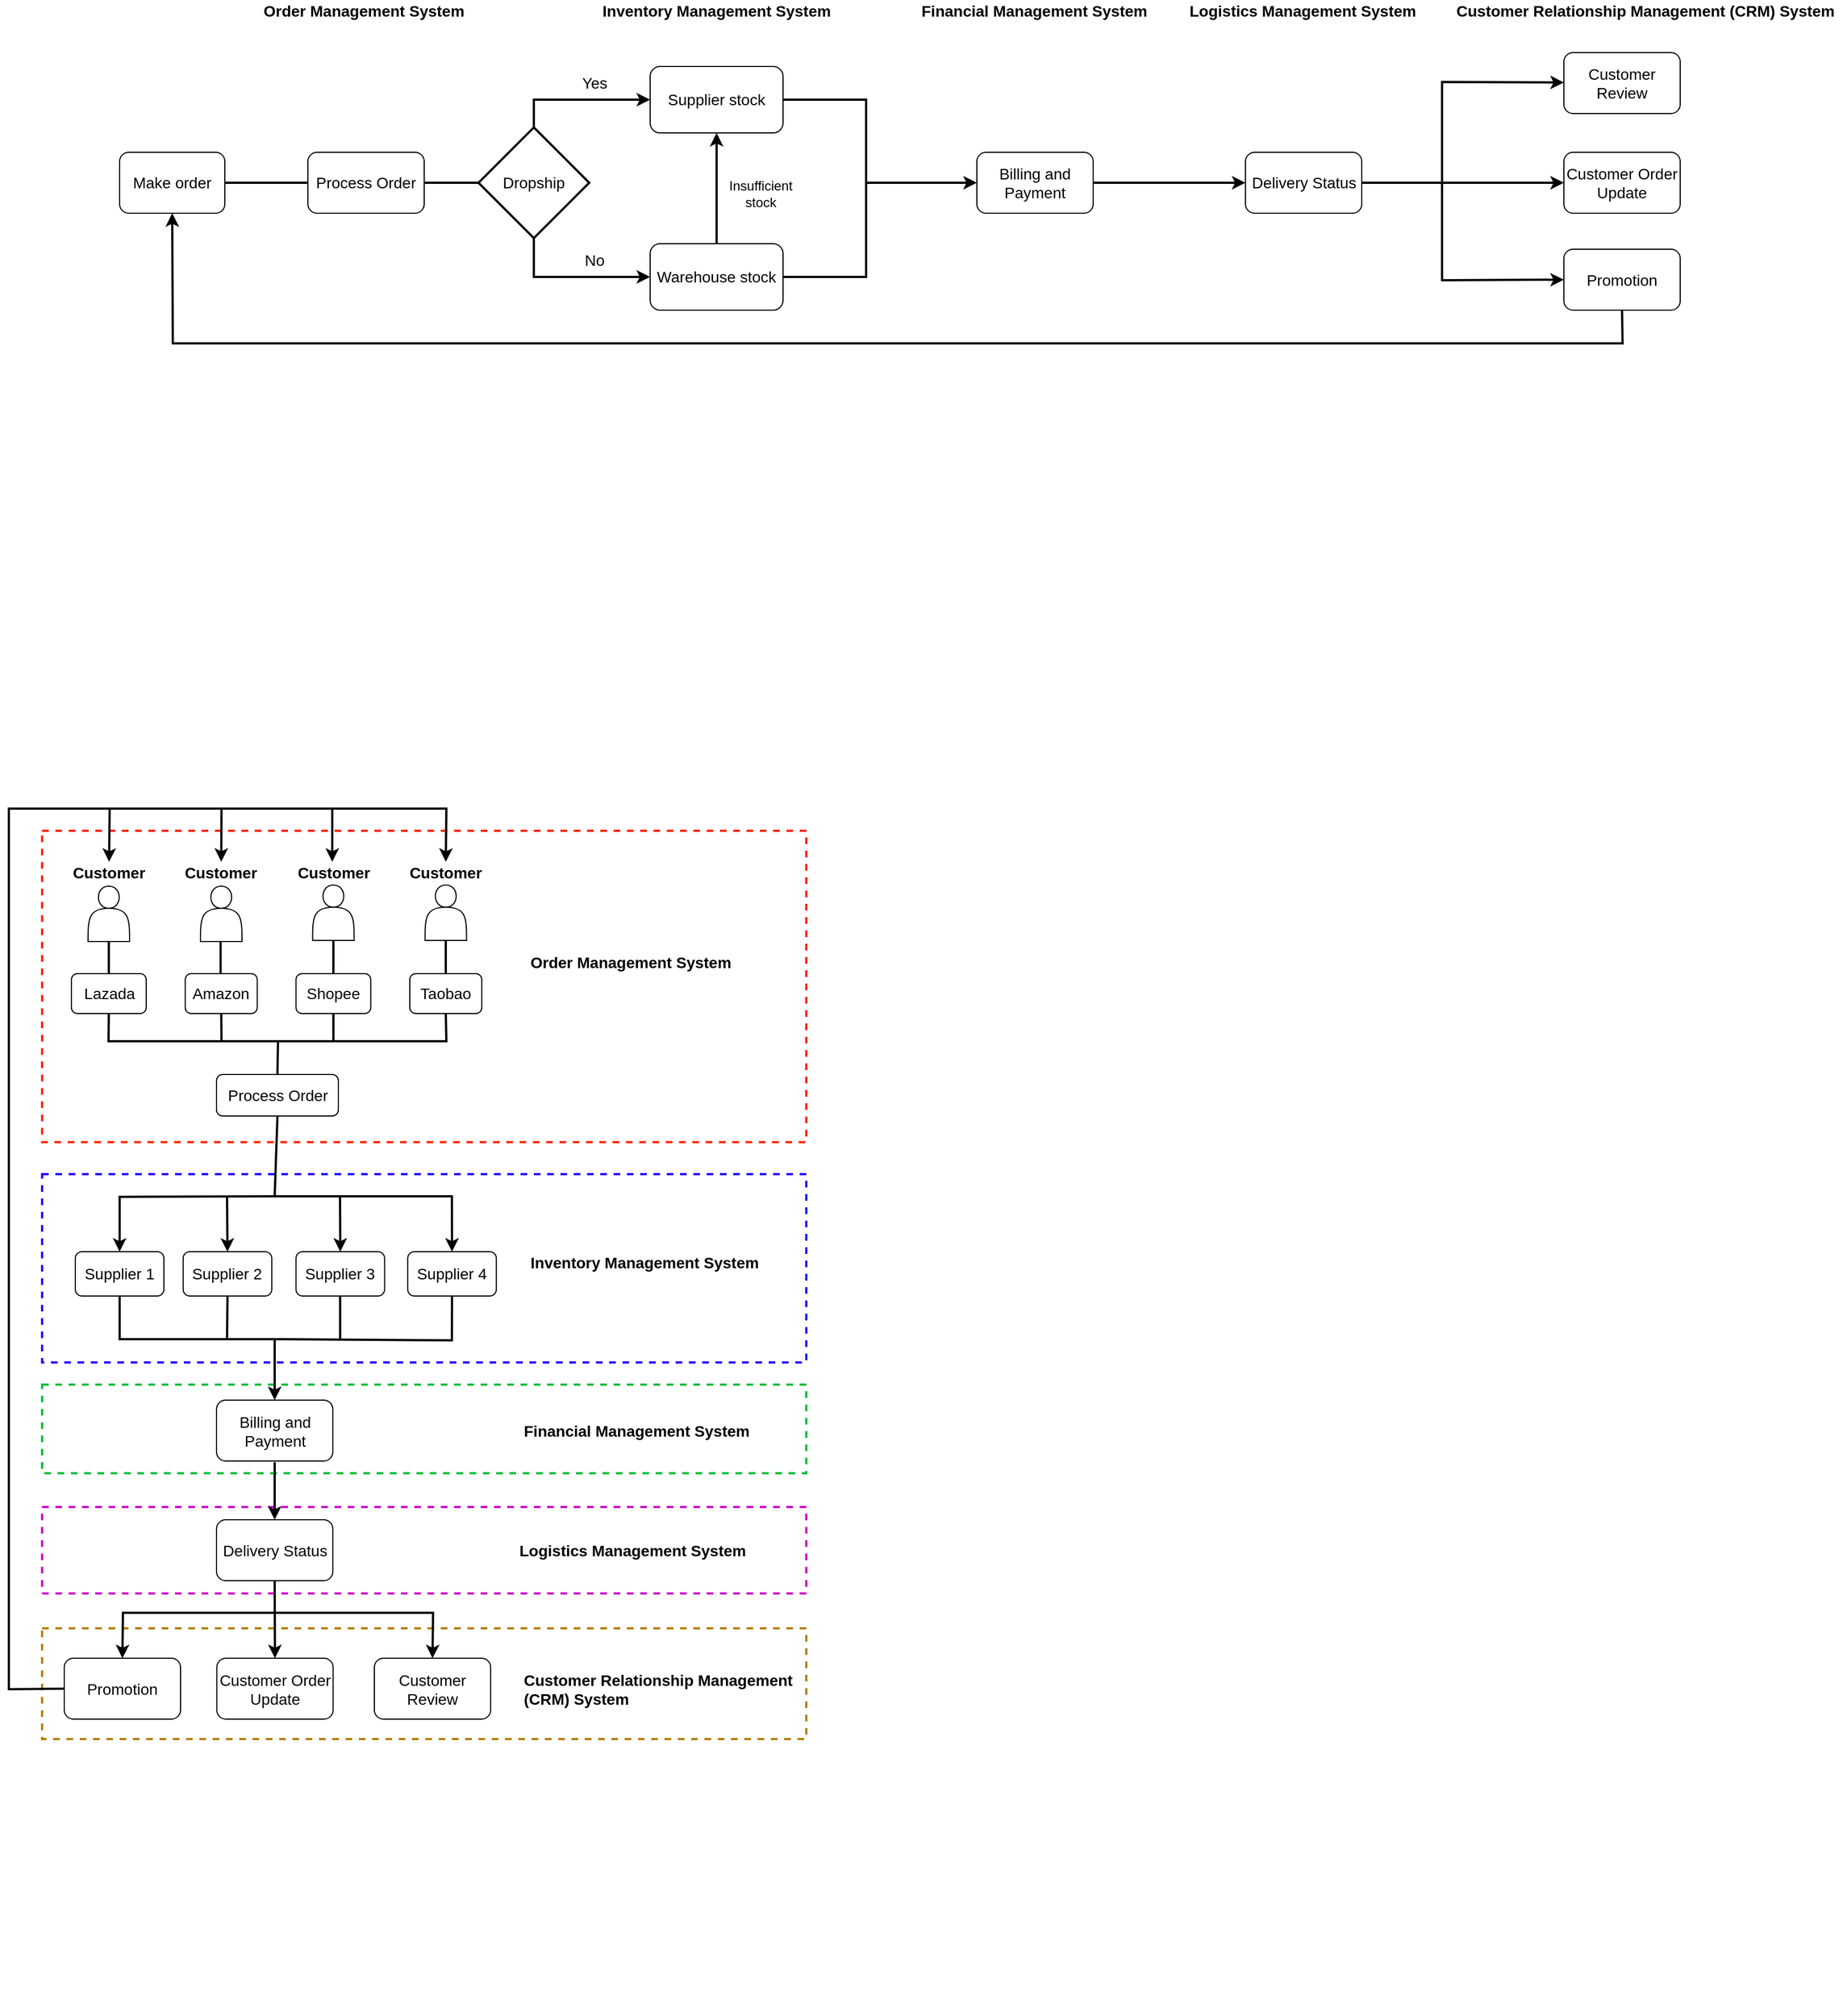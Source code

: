 <mxfile version="20.8.23" type="github">
  <diagram name="Page-1" id="tiRtrdZp1hIeL0sHMyO_">
    <mxGraphModel dx="2467" dy="2227" grid="1" gridSize="10" guides="1" tooltips="1" connect="1" arrows="1" fold="1" page="1" pageScale="1" pageWidth="827" pageHeight="1169" math="0" shadow="0">
      <root>
        <mxCell id="0" />
        <mxCell id="1" parent="0" />
        <mxCell id="iO4DpEwPwz1VZDh41mUr-50" value="" style="rounded=0;whiteSpace=wrap;html=1;dashed=1;strokeColor=#B57F00;strokeWidth=2;" parent="1" vertex="1">
          <mxGeometry x="-210" y="1260" width="690" height="100" as="geometry" />
        </mxCell>
        <mxCell id="iO4DpEwPwz1VZDh41mUr-49" value="" style="rounded=0;whiteSpace=wrap;html=1;dashed=1;strokeColor=#CC00CC;strokeWidth=2;" parent="1" vertex="1">
          <mxGeometry x="-210" y="1150.5" width="690" height="78" as="geometry" />
        </mxCell>
        <mxCell id="iO4DpEwPwz1VZDh41mUr-48" value="" style="rounded=0;whiteSpace=wrap;html=1;dashed=1;strokeColor=#00BF39;strokeWidth=2;" parent="1" vertex="1">
          <mxGeometry x="-210" y="1040" width="690" height="80" as="geometry" />
        </mxCell>
        <mxCell id="iO4DpEwPwz1VZDh41mUr-47" value="" style="rounded=0;whiteSpace=wrap;html=1;dashed=1;strokeColor=#FF2200;strokeWidth=2;" parent="1" vertex="1">
          <mxGeometry x="-210" y="540" width="690" height="281.12" as="geometry" />
        </mxCell>
        <mxCell id="iO4DpEwPwz1VZDh41mUr-46" value="" style="rounded=0;whiteSpace=wrap;html=1;dashed=1;strokeColor=#2200FF;strokeWidth=2;" parent="1" vertex="1">
          <mxGeometry x="-210" y="850" width="690" height="170" as="geometry" />
        </mxCell>
        <mxCell id="tGghNo-WIGV3NSE3Wc5t-3" value="Warehouse stock" style="rounded=1;whiteSpace=wrap;html=1;fontSize=14;" parent="1" vertex="1">
          <mxGeometry x="339" y="10" width="120" height="60" as="geometry" />
        </mxCell>
        <mxCell id="tGghNo-WIGV3NSE3Wc5t-4" value="Make order" style="rounded=1;whiteSpace=wrap;html=1;fontSize=14;" parent="1" vertex="1">
          <mxGeometry x="-140" y="-72.5" width="95" height="55" as="geometry" />
        </mxCell>
        <mxCell id="tGghNo-WIGV3NSE3Wc5t-7" value="&lt;span style=&quot;font-size: 14px;&quot; id=&quot;docs-internal-guid-1d324e2a-7fff-3c94-8775-5019940d7010&quot;&gt;&lt;span style=&quot;font-size: 14px; font-family: Arial; color: rgb(0, 0, 0); background-color: transparent; font-style: normal; font-variant: normal; text-decoration: none; vertical-align: baseline;&quot;&gt;Order Management System&lt;/span&gt;&lt;/span&gt;" style="text;whiteSpace=wrap;html=1;align=left;verticalAlign=middle;fontSize=14;fontStyle=1" parent="1" vertex="1">
          <mxGeometry x="-12.5" y="-210" width="190" height="20" as="geometry" />
        </mxCell>
        <mxCell id="tGghNo-WIGV3NSE3Wc5t-8" value="&lt;span style=&quot;font-size: 14px;&quot; id=&quot;docs-internal-guid-9415e34b-7fff-a1a2-4295-181ad273ff44&quot;&gt;&lt;span style=&quot;font-size: 14px; font-family: Arial; color: rgb(0, 0, 0); background-color: transparent; font-style: normal; font-variant: normal; text-decoration: none; vertical-align: baseline;&quot;&gt;Customer Relationship Management (CRM) System&lt;/span&gt;&lt;/span&gt;" style="text;whiteSpace=wrap;html=1;verticalAlign=middle;fontSize=14;fontStyle=1" parent="1" vertex="1">
          <mxGeometry x="1065" y="-210" width="350" height="20" as="geometry" />
        </mxCell>
        <mxCell id="tGghNo-WIGV3NSE3Wc5t-9" value="&lt;span style=&quot;font-size: 14px;&quot; id=&quot;docs-internal-guid-a8fc3402-7fff-b40d-7543-340d0212bfa5&quot;&gt;&lt;span style=&quot;font-size: 14px; font-family: Arial; color: rgb(0, 0, 0); background-color: transparent; font-style: normal; font-variant: normal; text-decoration: none; vertical-align: baseline;&quot;&gt;Logistics Management System&lt;/span&gt;&lt;/span&gt;" style="text;whiteSpace=wrap;html=1;verticalAlign=middle;fontSize=14;fontStyle=1" parent="1" vertex="1">
          <mxGeometry x="824" y="-210" width="210" height="20" as="geometry" />
        </mxCell>
        <mxCell id="tGghNo-WIGV3NSE3Wc5t-10" value="&lt;span style=&quot;font-size: 14px;&quot; id=&quot;docs-internal-guid-5dac52f8-7fff-e4c4-6359-efce4633b223&quot;&gt;&lt;span style=&quot;font-size: 14px; font-family: Arial; color: rgb(0, 0, 0); background-color: transparent; font-style: normal; font-variant: normal; text-decoration: none; vertical-align: baseline;&quot;&gt;Financial Management System&lt;/span&gt;&lt;/span&gt;" style="text;whiteSpace=wrap;html=1;verticalAlign=middle;fontSize=14;fontStyle=1" parent="1" vertex="1">
          <mxGeometry x="581.5" y="-210" width="210" height="20" as="geometry" />
        </mxCell>
        <mxCell id="tGghNo-WIGV3NSE3Wc5t-11" value="&lt;span style=&quot;font-size: 14px;&quot; id=&quot;docs-internal-guid-6c4757c5-7fff-143b-70de-a1ef65d458ee&quot;&gt;&lt;span style=&quot;font-size: 14px; font-family: Arial; color: rgb(0, 0, 0); background-color: transparent; font-style: normal; font-variant: normal; text-decoration: none; vertical-align: baseline;&quot;&gt;Inventory Management System&lt;/span&gt;&lt;/span&gt;" style="text;whiteSpace=wrap;html=1;verticalAlign=middle;fontSize=14;fontStyle=1" parent="1" vertex="1">
          <mxGeometry x="294" y="-210" width="210" height="20" as="geometry" />
        </mxCell>
        <mxCell id="tGghNo-WIGV3NSE3Wc5t-12" value="&lt;span style=&quot;font-size: 14px;&quot; id=&quot;docs-internal-guid-6c4757c5-7fff-143b-70de-a1ef65d458ee&quot;&gt;&lt;span style=&quot;font-size: 14px; font-family: Arial; color: rgb(0, 0, 0); background-color: transparent; font-style: normal; font-variant: normal; text-decoration: none; vertical-align: baseline;&quot;&gt;Customer&lt;/span&gt;&lt;/span&gt;" style="text;whiteSpace=wrap;html=1;verticalAlign=middle;align=center;fontStyle=1;fontSize=14;" parent="1" vertex="1">
          <mxGeometry x="-190.75" y="568" width="82.5" height="20" as="geometry" />
        </mxCell>
        <mxCell id="tGghNo-WIGV3NSE3Wc5t-14" value="Process Order" style="rounded=1;whiteSpace=wrap;html=1;fontSize=14;" parent="1" vertex="1">
          <mxGeometry x="30" y="-72.5" width="105" height="55" as="geometry" />
        </mxCell>
        <mxCell id="tGghNo-WIGV3NSE3Wc5t-16" value="Supplier stock" style="rounded=1;whiteSpace=wrap;html=1;fontSize=14;" parent="1" vertex="1">
          <mxGeometry x="339" y="-150" width="120" height="60" as="geometry" />
        </mxCell>
        <mxCell id="tGghNo-WIGV3NSE3Wc5t-19" value="No" style="text;html=1;strokeColor=none;fillColor=none;align=center;verticalAlign=middle;whiteSpace=wrap;rounded=0;fontSize=14;" parent="1" vertex="1">
          <mxGeometry x="259" y="10" width="60" height="30" as="geometry" />
        </mxCell>
        <mxCell id="tGghNo-WIGV3NSE3Wc5t-20" value="Yes" style="text;html=1;strokeColor=none;fillColor=none;align=center;verticalAlign=middle;whiteSpace=wrap;rounded=0;fontSize=14;" parent="1" vertex="1">
          <mxGeometry x="259" y="-150" width="60" height="30" as="geometry" />
        </mxCell>
        <mxCell id="tGghNo-WIGV3NSE3Wc5t-35" style="edgeStyle=orthogonalEdgeStyle;rounded=0;orthogonalLoop=1;jettySize=auto;html=1;entryX=0;entryY=0.5;entryDx=0;entryDy=0;strokeWidth=2;fontSize=14;exitX=0.5;exitY=0;exitDx=0;exitDy=0;exitPerimeter=0;" parent="1" source="tGghNo-WIGV3NSE3Wc5t-21" target="tGghNo-WIGV3NSE3Wc5t-16" edge="1">
          <mxGeometry relative="1" as="geometry">
            <Array as="points">
              <mxPoint x="234" y="-120" />
              <mxPoint x="339" y="-120" />
            </Array>
          </mxGeometry>
        </mxCell>
        <mxCell id="tGghNo-WIGV3NSE3Wc5t-36" style="edgeStyle=orthogonalEdgeStyle;rounded=0;orthogonalLoop=1;jettySize=auto;html=1;entryX=0;entryY=0.5;entryDx=0;entryDy=0;strokeWidth=2;fontSize=14;exitX=0.5;exitY=1;exitDx=0;exitDy=0;exitPerimeter=0;" parent="1" source="tGghNo-WIGV3NSE3Wc5t-21" target="tGghNo-WIGV3NSE3Wc5t-3" edge="1">
          <mxGeometry relative="1" as="geometry">
            <Array as="points">
              <mxPoint x="234" y="40" />
              <mxPoint x="339" y="40" />
            </Array>
          </mxGeometry>
        </mxCell>
        <mxCell id="tGghNo-WIGV3NSE3Wc5t-21" value="Dropship" style="strokeWidth=2;html=1;shape=mxgraph.flowchart.decision;whiteSpace=wrap;fontSize=14;" parent="1" vertex="1">
          <mxGeometry x="184" y="-95" width="100" height="100" as="geometry" />
        </mxCell>
        <mxCell id="tGghNo-WIGV3NSE3Wc5t-26" value="" style="endArrow=none;html=1;rounded=0;fontSize=14;strokeWidth=2;entryX=0;entryY=0.5;entryDx=0;entryDy=0;entryPerimeter=0;exitX=1;exitY=0.5;exitDx=0;exitDy=0;" parent="1" source="tGghNo-WIGV3NSE3Wc5t-14" target="tGghNo-WIGV3NSE3Wc5t-21" edge="1">
          <mxGeometry width="50" height="50" relative="1" as="geometry">
            <mxPoint x="115" y="-45" as="sourcePoint" />
            <mxPoint x="225" y="10" as="targetPoint" />
          </mxGeometry>
        </mxCell>
        <mxCell id="tGghNo-WIGV3NSE3Wc5t-38" value="" style="endArrow=none;html=1;rounded=0;strokeWidth=2;fontSize=14;entryX=1;entryY=0.5;entryDx=0;entryDy=0;exitX=0;exitY=0.5;exitDx=0;exitDy=0;" parent="1" source="tGghNo-WIGV3NSE3Wc5t-14" target="tGghNo-WIGV3NSE3Wc5t-4" edge="1">
          <mxGeometry width="50" height="50" relative="1" as="geometry">
            <mxPoint x="355" y="-10" as="sourcePoint" />
            <mxPoint x="405" y="-60" as="targetPoint" />
          </mxGeometry>
        </mxCell>
        <mxCell id="st654b6HjIeEU2jS1r51-1" style="edgeStyle=orthogonalEdgeStyle;rounded=0;orthogonalLoop=1;jettySize=auto;html=1;exitX=0.5;exitY=1;exitDx=0;exitDy=0;" parent="1" source="tGghNo-WIGV3NSE3Wc5t-11" target="tGghNo-WIGV3NSE3Wc5t-11" edge="1">
          <mxGeometry relative="1" as="geometry" />
        </mxCell>
        <mxCell id="st654b6HjIeEU2jS1r51-2" value="" style="endArrow=classic;html=1;rounded=0;exitX=0.5;exitY=0;exitDx=0;exitDy=0;entryX=0.5;entryY=1;entryDx=0;entryDy=0;strokeWidth=2;" parent="1" source="tGghNo-WIGV3NSE3Wc5t-3" target="tGghNo-WIGV3NSE3Wc5t-16" edge="1">
          <mxGeometry width="50" height="50" relative="1" as="geometry">
            <mxPoint x="439" as="sourcePoint" />
            <mxPoint x="489" y="-50" as="targetPoint" />
          </mxGeometry>
        </mxCell>
        <mxCell id="st654b6HjIeEU2jS1r51-3" value="Insufficient stock" style="text;html=1;strokeColor=none;fillColor=none;align=center;verticalAlign=middle;whiteSpace=wrap;rounded=0;" parent="1" vertex="1">
          <mxGeometry x="409" y="-50" width="60" height="30" as="geometry" />
        </mxCell>
        <mxCell id="st654b6HjIeEU2jS1r51-8" style="edgeStyle=orthogonalEdgeStyle;rounded=0;orthogonalLoop=1;jettySize=auto;html=1;exitX=0.5;exitY=1;exitDx=0;exitDy=0;" parent="1" source="tGghNo-WIGV3NSE3Wc5t-9" target="tGghNo-WIGV3NSE3Wc5t-9" edge="1">
          <mxGeometry relative="1" as="geometry" />
        </mxCell>
        <mxCell id="st654b6HjIeEU2jS1r51-13" value="Billing and Payment" style="rounded=1;whiteSpace=wrap;html=1;fontSize=14;" parent="1" vertex="1">
          <mxGeometry x="634" y="-72.5" width="105" height="55" as="geometry" />
        </mxCell>
        <mxCell id="st654b6HjIeEU2jS1r51-17" value="" style="endArrow=classic;html=1;rounded=0;strokeWidth=2;entryX=0;entryY=0.5;entryDx=0;entryDy=0;" parent="1" target="st654b6HjIeEU2jS1r51-13" edge="1">
          <mxGeometry width="50" height="50" relative="1" as="geometry">
            <mxPoint x="534" y="-45" as="sourcePoint" />
            <mxPoint x="564" as="targetPoint" />
          </mxGeometry>
        </mxCell>
        <mxCell id="st654b6HjIeEU2jS1r51-18" value="" style="endArrow=none;html=1;rounded=0;strokeWidth=2;exitX=1;exitY=0.5;exitDx=0;exitDy=0;" parent="1" source="tGghNo-WIGV3NSE3Wc5t-3" edge="1">
          <mxGeometry width="50" height="50" relative="1" as="geometry">
            <mxPoint x="464" y="20" as="sourcePoint" />
            <mxPoint x="534" y="-40" as="targetPoint" />
            <Array as="points">
              <mxPoint x="534" y="40" />
            </Array>
          </mxGeometry>
        </mxCell>
        <mxCell id="st654b6HjIeEU2jS1r51-19" value="" style="endArrow=none;html=1;rounded=0;strokeWidth=2;exitX=1;exitY=0.5;exitDx=0;exitDy=0;" parent="1" edge="1">
          <mxGeometry width="50" height="50" relative="1" as="geometry">
            <mxPoint x="459" y="-120" as="sourcePoint" />
            <mxPoint x="534" y="-40" as="targetPoint" />
            <Array as="points">
              <mxPoint x="534" y="-120" />
            </Array>
          </mxGeometry>
        </mxCell>
        <mxCell id="st654b6HjIeEU2jS1r51-20" value="" style="endArrow=classic;html=1;rounded=0;strokeWidth=2;exitX=1;exitY=0.5;exitDx=0;exitDy=0;entryX=0;entryY=0.5;entryDx=0;entryDy=0;" parent="1" source="st654b6HjIeEU2jS1r51-13" target="st654b6HjIeEU2jS1r51-21" edge="1">
          <mxGeometry width="50" height="50" relative="1" as="geometry">
            <mxPoint x="814" y="10" as="sourcePoint" />
            <mxPoint x="814" y="-45" as="targetPoint" />
          </mxGeometry>
        </mxCell>
        <mxCell id="st654b6HjIeEU2jS1r51-21" value="Delivery Status" style="rounded=1;whiteSpace=wrap;html=1;fontSize=14;" parent="1" vertex="1">
          <mxGeometry x="876.5" y="-72.5" width="105" height="55" as="geometry" />
        </mxCell>
        <mxCell id="st654b6HjIeEU2jS1r51-23" value="Customer Order Update" style="rounded=1;whiteSpace=wrap;html=1;fontSize=14;" parent="1" vertex="1">
          <mxGeometry x="1164" y="-72.5" width="105" height="55" as="geometry" />
        </mxCell>
        <mxCell id="st654b6HjIeEU2jS1r51-24" value="Customer Review" style="rounded=1;whiteSpace=wrap;html=1;fontSize=14;" parent="1" vertex="1">
          <mxGeometry x="1164" y="-162.5" width="105" height="55" as="geometry" />
        </mxCell>
        <mxCell id="st654b6HjIeEU2jS1r51-25" value="Promotion" style="rounded=1;whiteSpace=wrap;html=1;fontSize=14;" parent="1" vertex="1">
          <mxGeometry x="1164" y="15" width="105" height="55" as="geometry" />
        </mxCell>
        <mxCell id="st654b6HjIeEU2jS1r51-32" value="" style="endArrow=classic;html=1;rounded=0;strokeWidth=2;entryX=0.5;entryY=1;entryDx=0;entryDy=0;exitX=0.5;exitY=1;exitDx=0;exitDy=0;" parent="1" source="st654b6HjIeEU2jS1r51-25" target="tGghNo-WIGV3NSE3Wc5t-4" edge="1">
          <mxGeometry width="50" height="50" relative="1" as="geometry">
            <mxPoint x="485" y="10" as="sourcePoint" />
            <mxPoint x="535" y="-40" as="targetPoint" />
            <Array as="points">
              <mxPoint x="1217" y="100" />
              <mxPoint x="555" y="100" />
              <mxPoint x="-92" y="100" />
            </Array>
          </mxGeometry>
        </mxCell>
        <mxCell id="iO4DpEwPwz1VZDh41mUr-1" value="" style="group" parent="1" vertex="1" connectable="0">
          <mxGeometry x="1054" y="-136" height="179" as="geometry" />
        </mxCell>
        <mxCell id="st654b6HjIeEU2jS1r51-22" value="" style="endArrow=classic;html=1;rounded=0;strokeWidth=2;exitX=1;exitY=0.5;exitDx=0;exitDy=0;entryX=0;entryY=0.5;entryDx=0;entryDy=0;" parent="iO4DpEwPwz1VZDh41mUr-1" source="st654b6HjIeEU2jS1r51-21" target="st654b6HjIeEU2jS1r51-23" edge="1">
          <mxGeometry width="50" height="50" relative="1" as="geometry">
            <mxPoint x="20" y="86" as="sourcePoint" />
            <mxPoint x="50" y="91" as="targetPoint" />
          </mxGeometry>
        </mxCell>
        <mxCell id="st654b6HjIeEU2jS1r51-27" value="" style="endArrow=classic;html=1;rounded=0;strokeWidth=2;entryX=0;entryY=0.5;entryDx=0;entryDy=0;" parent="iO4DpEwPwz1VZDh41mUr-1" target="st654b6HjIeEU2jS1r51-25" edge="1">
          <mxGeometry width="50" height="50" relative="1" as="geometry">
            <mxPoint y="96" as="sourcePoint" />
            <mxPoint x="130" y="76" as="targetPoint" />
            <Array as="points">
              <mxPoint y="179" />
            </Array>
          </mxGeometry>
        </mxCell>
        <mxCell id="st654b6HjIeEU2jS1r51-28" value="" style="endArrow=classic;html=1;rounded=0;strokeWidth=2;entryX=0;entryY=0.5;entryDx=0;entryDy=0;" parent="iO4DpEwPwz1VZDh41mUr-1" edge="1">
          <mxGeometry width="50" height="50" relative="1" as="geometry">
            <mxPoint y="96" as="sourcePoint" />
            <mxPoint x="110" y="0.47" as="targetPoint" />
            <Array as="points">
              <mxPoint />
            </Array>
          </mxGeometry>
        </mxCell>
        <mxCell id="iO4DpEwPwz1VZDh41mUr-3" value="Lazada" style="rounded=1;whiteSpace=wrap;html=1;fontSize=14;" parent="1" vertex="1">
          <mxGeometry x="-183.5" y="669" width="67.5" height="36" as="geometry" />
        </mxCell>
        <mxCell id="iO4DpEwPwz1VZDh41mUr-4" value="Process Order" style="rounded=1;whiteSpace=wrap;html=1;fontSize=14;" parent="1" vertex="1">
          <mxGeometry x="-52.5" y="760" width="110" height="37.5" as="geometry" />
        </mxCell>
        <mxCell id="iO4DpEwPwz1VZDh41mUr-5" value="Supplier 1" style="rounded=1;whiteSpace=wrap;html=1;fontSize=14;" parent="1" vertex="1">
          <mxGeometry x="-180" y="920" width="80" height="40" as="geometry" />
        </mxCell>
        <mxCell id="iO4DpEwPwz1VZDh41mUr-8" style="edgeStyle=orthogonalEdgeStyle;rounded=0;orthogonalLoop=1;jettySize=auto;html=1;entryX=0.5;entryY=0;entryDx=0;entryDy=0;strokeWidth=2;fontSize=14;" parent="1" target="iO4DpEwPwz1VZDh41mUr-5" edge="1">
          <mxGeometry relative="1" as="geometry">
            <mxPoint y="870" as="sourcePoint" />
          </mxGeometry>
        </mxCell>
        <mxCell id="iO4DpEwPwz1VZDh41mUr-15" value="Billing and Payment" style="rounded=1;whiteSpace=wrap;html=1;fontSize=14;" parent="1" vertex="1">
          <mxGeometry x="-52.5" y="1054" width="105" height="55" as="geometry" />
        </mxCell>
        <mxCell id="iO4DpEwPwz1VZDh41mUr-16" value="" style="endArrow=classic;html=1;rounded=0;strokeWidth=2;entryX=0.5;entryY=0;entryDx=0;entryDy=0;" parent="1" target="iO4DpEwPwz1VZDh41mUr-15" edge="1">
          <mxGeometry width="50" height="50" relative="1" as="geometry">
            <mxPoint y="999" as="sourcePoint" />
            <mxPoint x="594" y="731.5" as="targetPoint" />
          </mxGeometry>
        </mxCell>
        <mxCell id="iO4DpEwPwz1VZDh41mUr-17" value="" style="endArrow=none;html=1;rounded=0;strokeWidth=2;exitX=0.5;exitY=1;exitDx=0;exitDy=0;" parent="1" source="I9Orz0HkHCgAlzJZyHY--26" edge="1">
          <mxGeometry width="50" height="50" relative="1" as="geometry">
            <mxPoint x="117.5" y="960" as="sourcePoint" />
            <mxPoint y="999" as="targetPoint" />
            <Array as="points">
              <mxPoint x="160" y="1000" />
            </Array>
          </mxGeometry>
        </mxCell>
        <mxCell id="iO4DpEwPwz1VZDh41mUr-18" value="" style="endArrow=none;html=1;rounded=0;strokeWidth=2;exitX=0.5;exitY=1;exitDx=0;exitDy=0;" parent="1" source="iO4DpEwPwz1VZDh41mUr-5" edge="1">
          <mxGeometry width="50" height="50" relative="1" as="geometry">
            <mxPoint x="489" y="611.5" as="sourcePoint" />
            <mxPoint y="999" as="targetPoint" />
            <Array as="points">
              <mxPoint x="-140" y="999" />
            </Array>
          </mxGeometry>
        </mxCell>
        <mxCell id="iO4DpEwPwz1VZDh41mUr-19" value="" style="endArrow=classic;html=1;rounded=0;strokeWidth=2;entryX=0.5;entryY=0;entryDx=0;entryDy=0;" parent="1" target="iO4DpEwPwz1VZDh41mUr-20" edge="1">
          <mxGeometry width="50" height="50" relative="1" as="geometry">
            <mxPoint y="1110" as="sourcePoint" />
            <mxPoint x="844" y="677.5" as="targetPoint" />
          </mxGeometry>
        </mxCell>
        <mxCell id="iO4DpEwPwz1VZDh41mUr-20" value="Delivery Status" style="rounded=1;whiteSpace=wrap;html=1;fontSize=14;" parent="1" vertex="1">
          <mxGeometry x="-52.5" y="1162" width="105" height="55" as="geometry" />
        </mxCell>
        <mxCell id="iO4DpEwPwz1VZDh41mUr-21" value="Customer Order Update" style="rounded=1;whiteSpace=wrap;html=1;fontSize=14;" parent="1" vertex="1">
          <mxGeometry x="-52.25" y="1287" width="105" height="55" as="geometry" />
        </mxCell>
        <mxCell id="iO4DpEwPwz1VZDh41mUr-22" value="Customer Review" style="rounded=1;whiteSpace=wrap;html=1;fontSize=14;" parent="1" vertex="1">
          <mxGeometry x="90" y="1287" width="105" height="55" as="geometry" />
        </mxCell>
        <mxCell id="iO4DpEwPwz1VZDh41mUr-23" value="Promotion" style="rounded=1;whiteSpace=wrap;html=1;fontSize=14;" parent="1" vertex="1">
          <mxGeometry x="-190" y="1287" width="105" height="55" as="geometry" />
        </mxCell>
        <mxCell id="iO4DpEwPwz1VZDh41mUr-25" value="" style="group" parent="1" vertex="1" connectable="0">
          <mxGeometry x="50" y="1430" height="179" as="geometry" />
        </mxCell>
        <mxCell id="iO4DpEwPwz1VZDh41mUr-26" value="" style="endArrow=classic;html=1;rounded=0;strokeWidth=2;exitX=0.5;exitY=1;exitDx=0;exitDy=0;entryX=0.5;entryY=0;entryDx=0;entryDy=0;" parent="iO4DpEwPwz1VZDh41mUr-25" source="iO4DpEwPwz1VZDh41mUr-20" target="iO4DpEwPwz1VZDh41mUr-21" edge="1">
          <mxGeometry width="50" height="50" relative="1" as="geometry">
            <mxPoint x="20" y="-12" as="sourcePoint" />
            <mxPoint x="50" y="-7" as="targetPoint" />
          </mxGeometry>
        </mxCell>
        <mxCell id="iO4DpEwPwz1VZDh41mUr-27" value="" style="endArrow=classic;html=1;rounded=0;strokeWidth=2;entryX=0.5;entryY=0;entryDx=0;entryDy=0;" parent="iO4DpEwPwz1VZDh41mUr-25" target="iO4DpEwPwz1VZDh41mUr-23" edge="1">
          <mxGeometry width="50" height="50" relative="1" as="geometry">
            <mxPoint x="-50" y="-184" as="sourcePoint" />
            <mxPoint x="130" y="-38" as="targetPoint" />
            <Array as="points">
              <mxPoint x="-187" y="-184" />
            </Array>
          </mxGeometry>
        </mxCell>
        <mxCell id="iO4DpEwPwz1VZDh41mUr-28" value="" style="endArrow=classic;html=1;rounded=0;strokeWidth=2;entryX=0.5;entryY=0;entryDx=0;entryDy=0;" parent="iO4DpEwPwz1VZDh41mUr-25" target="iO4DpEwPwz1VZDh41mUr-22" edge="1">
          <mxGeometry width="50" height="50" relative="1" as="geometry">
            <mxPoint x="-50" y="-184" as="sourcePoint" />
            <mxPoint x="110" y="-114" as="targetPoint" />
            <Array as="points">
              <mxPoint x="93" y="-184" />
            </Array>
          </mxGeometry>
        </mxCell>
        <mxCell id="iO4DpEwPwz1VZDh41mUr-33" value="" style="endArrow=none;html=1;rounded=0;strokeWidth=2;entryX=0.5;entryY=1;entryDx=0;entryDy=0;" parent="1" target="iO4DpEwPwz1VZDh41mUr-4" edge="1">
          <mxGeometry width="50" height="50" relative="1" as="geometry">
            <mxPoint y="870" as="sourcePoint" />
            <mxPoint x="13" y="715" as="targetPoint" />
          </mxGeometry>
        </mxCell>
        <mxCell id="iO4DpEwPwz1VZDh41mUr-34" value="" style="endArrow=classic;html=1;rounded=0;strokeWidth=2;exitX=0;exitY=0.5;exitDx=0;exitDy=0;entryX=0.5;entryY=0;entryDx=0;entryDy=0;" parent="1" source="iO4DpEwPwz1VZDh41mUr-23" target="tGghNo-WIGV3NSE3Wc5t-12" edge="1">
          <mxGeometry width="50" height="50" relative="1" as="geometry">
            <mxPoint x="-30" y="1120" as="sourcePoint" />
            <mxPoint y="560" as="targetPoint" />
            <Array as="points">
              <mxPoint x="-240" y="1315" />
              <mxPoint x="-240" y="520" />
              <mxPoint x="-149" y="520" />
            </Array>
          </mxGeometry>
        </mxCell>
        <mxCell id="iO4DpEwPwz1VZDh41mUr-35" value="&lt;span style=&quot;font-size: 14px;&quot; id=&quot;docs-internal-guid-1d324e2a-7fff-3c94-8775-5019940d7010&quot;&gt;&lt;span style=&quot;font-size: 14px; font-family: Arial; color: rgb(0, 0, 0); background-color: transparent; font-style: normal; font-variant: normal; text-decoration: none; vertical-align: baseline;&quot;&gt;Order Management System&lt;/span&gt;&lt;/span&gt;" style="text;whiteSpace=wrap;html=1;align=left;verticalAlign=middle;fontSize=14;fontStyle=1" parent="1" vertex="1">
          <mxGeometry x="229" y="649" width="190" height="20" as="geometry" />
        </mxCell>
        <mxCell id="iO4DpEwPwz1VZDh41mUr-36" value="&lt;span style=&quot;font-size: 14px;&quot; id=&quot;docs-internal-guid-9415e34b-7fff-a1a2-4295-181ad273ff44&quot;&gt;&lt;span style=&quot;font-size: 14px; font-family: Arial; color: rgb(0, 0, 0); background-color: transparent; font-style: normal; font-variant: normal; text-decoration: none; vertical-align: baseline;&quot;&gt;Customer Relationship Management &lt;br&gt;(CRM) System&lt;/span&gt;&lt;/span&gt;" style="text;whiteSpace=wrap;html=1;verticalAlign=middle;fontSize=14;fontStyle=1" parent="1" vertex="1">
          <mxGeometry x="222.5" y="1304.5" width="350" height="20" as="geometry" />
        </mxCell>
        <mxCell id="iO4DpEwPwz1VZDh41mUr-37" value="&lt;span style=&quot;font-size: 14px;&quot; id=&quot;docs-internal-guid-a8fc3402-7fff-b40d-7543-340d0212bfa5&quot;&gt;&lt;span style=&quot;font-size: 14px; font-family: Arial; color: rgb(0, 0, 0); background-color: transparent; font-style: normal; font-variant: normal; text-decoration: none; vertical-align: baseline;&quot;&gt;Logistics Management System&lt;/span&gt;&lt;/span&gt;" style="text;whiteSpace=wrap;html=1;verticalAlign=middle;fontSize=14;fontStyle=1" parent="1" vertex="1">
          <mxGeometry x="219" y="1179.5" width="210" height="20" as="geometry" />
        </mxCell>
        <mxCell id="iO4DpEwPwz1VZDh41mUr-38" value="&lt;span style=&quot;font-size: 14px;&quot; id=&quot;docs-internal-guid-5dac52f8-7fff-e4c4-6359-efce4633b223&quot;&gt;&lt;span style=&quot;font-size: 14px; font-family: Arial; color: rgb(0, 0, 0); background-color: transparent; font-style: normal; font-variant: normal; text-decoration: none; vertical-align: baseline;&quot;&gt;Financial Management System&lt;/span&gt;&lt;/span&gt;" style="text;whiteSpace=wrap;html=1;verticalAlign=middle;fontSize=14;fontStyle=1" parent="1" vertex="1">
          <mxGeometry x="222.5" y="1071.5" width="210" height="20" as="geometry" />
        </mxCell>
        <mxCell id="iO4DpEwPwz1VZDh41mUr-39" value="&lt;span style=&quot;font-size: 14px;&quot; id=&quot;docs-internal-guid-6c4757c5-7fff-143b-70de-a1ef65d458ee&quot;&gt;&lt;span style=&quot;font-size: 14px; font-family: Arial; color: rgb(0, 0, 0); background-color: transparent; font-style: normal; font-variant: normal; text-decoration: none; vertical-align: baseline;&quot;&gt;Inventory Management System&lt;/span&gt;&lt;/span&gt;" style="text;whiteSpace=wrap;html=1;verticalAlign=middle;fontSize=14;fontStyle=1" parent="1" vertex="1">
          <mxGeometry x="229" y="920" width="210" height="20" as="geometry" />
        </mxCell>
        <mxCell id="iO4DpEwPwz1VZDh41mUr-40" style="edgeStyle=orthogonalEdgeStyle;rounded=0;orthogonalLoop=1;jettySize=auto;html=1;exitX=0.5;exitY=1;exitDx=0;exitDy=0;" parent="1" source="iO4DpEwPwz1VZDh41mUr-39" target="iO4DpEwPwz1VZDh41mUr-39" edge="1">
          <mxGeometry relative="1" as="geometry" />
        </mxCell>
        <mxCell id="iO4DpEwPwz1VZDh41mUr-41" style="edgeStyle=orthogonalEdgeStyle;rounded=0;orthogonalLoop=1;jettySize=auto;html=1;exitX=0.5;exitY=1;exitDx=0;exitDy=0;" parent="1" source="iO4DpEwPwz1VZDh41mUr-37" target="iO4DpEwPwz1VZDh41mUr-37" edge="1">
          <mxGeometry relative="1" as="geometry" />
        </mxCell>
        <mxCell id="iO4DpEwPwz1VZDh41mUr-44" value="" style="shape=actor;whiteSpace=wrap;html=1;" parent="1" vertex="1">
          <mxGeometry x="-168.5" y="590" width="37.5" height="50" as="geometry" />
        </mxCell>
        <mxCell id="iO4DpEwPwz1VZDh41mUr-45" value="" style="endArrow=none;html=1;rounded=0;strokeWidth=2;entryX=0.5;entryY=1;entryDx=0;entryDy=0;exitX=0.5;exitY=0;exitDx=0;exitDy=0;" parent="1" source="iO4DpEwPwz1VZDh41mUr-3" target="iO4DpEwPwz1VZDh41mUr-44" edge="1">
          <mxGeometry width="50" height="50" relative="1" as="geometry">
            <mxPoint x="-139" y="770" as="sourcePoint" />
            <mxPoint x="-139" y="715" as="targetPoint" />
          </mxGeometry>
        </mxCell>
        <mxCell id="I9Orz0HkHCgAlzJZyHY--1" value="" style="shape=actor;whiteSpace=wrap;html=1;" vertex="1" parent="1">
          <mxGeometry x="-67" y="590" width="37.5" height="50" as="geometry" />
        </mxCell>
        <mxCell id="I9Orz0HkHCgAlzJZyHY--3" value="&lt;span style=&quot;font-size: 14px;&quot; id=&quot;docs-internal-guid-6c4757c5-7fff-143b-70de-a1ef65d458ee&quot;&gt;&lt;span style=&quot;font-size: 14px; font-family: Arial; color: rgb(0, 0, 0); background-color: transparent; font-style: normal; font-variant: normal; text-decoration: none; vertical-align: baseline;&quot;&gt;Customer&lt;/span&gt;&lt;/span&gt;" style="text;whiteSpace=wrap;html=1;verticalAlign=middle;align=center;fontStyle=1;fontSize=14;" vertex="1" parent="1">
          <mxGeometry x="-93.87" y="568" width="91.25" height="20" as="geometry" />
        </mxCell>
        <mxCell id="I9Orz0HkHCgAlzJZyHY--4" value="&lt;span style=&quot;font-size: 14px;&quot; id=&quot;docs-internal-guid-6c4757c5-7fff-143b-70de-a1ef65d458ee&quot;&gt;&lt;span style=&quot;font-size: 14px; font-family: Arial; color: rgb(0, 0, 0); background-color: transparent; font-style: normal; font-variant: normal; text-decoration: none; vertical-align: baseline;&quot;&gt;Customer&lt;/span&gt;&lt;/span&gt;" style="text;whiteSpace=wrap;html=1;verticalAlign=middle;align=center;fontStyle=1;fontSize=14;" vertex="1" parent="1">
          <mxGeometry x="11.75" y="568" width="82.5" height="20" as="geometry" />
        </mxCell>
        <mxCell id="I9Orz0HkHCgAlzJZyHY--5" value="" style="shape=actor;whiteSpace=wrap;html=1;" vertex="1" parent="1">
          <mxGeometry x="34.25" y="589" width="37.5" height="50" as="geometry" />
        </mxCell>
        <mxCell id="I9Orz0HkHCgAlzJZyHY--6" value="" style="shape=actor;whiteSpace=wrap;html=1;" vertex="1" parent="1">
          <mxGeometry x="135.75" y="589" width="37.5" height="50" as="geometry" />
        </mxCell>
        <mxCell id="I9Orz0HkHCgAlzJZyHY--7" value="&lt;span style=&quot;font-size: 14px;&quot; id=&quot;docs-internal-guid-6c4757c5-7fff-143b-70de-a1ef65d458ee&quot;&gt;&lt;span style=&quot;font-size: 14px; font-family: Arial; color: rgb(0, 0, 0); background-color: transparent; font-style: normal; font-variant: normal; text-decoration: none; vertical-align: baseline;&quot;&gt;Customer&lt;/span&gt;&lt;/span&gt;" style="text;whiteSpace=wrap;html=1;verticalAlign=middle;align=center;fontStyle=1;fontSize=14;" vertex="1" parent="1">
          <mxGeometry x="108.88" y="568" width="91.25" height="20" as="geometry" />
        </mxCell>
        <mxCell id="I9Orz0HkHCgAlzJZyHY--8" value="Amazon" style="rounded=1;whiteSpace=wrap;html=1;fontSize=14;" vertex="1" parent="1">
          <mxGeometry x="-80.75" y="669" width="65" height="36" as="geometry" />
        </mxCell>
        <mxCell id="I9Orz0HkHCgAlzJZyHY--9" value="Shopee" style="rounded=1;whiteSpace=wrap;html=1;fontSize=14;" vertex="1" parent="1">
          <mxGeometry x="19.25" y="669" width="67.5" height="36" as="geometry" />
        </mxCell>
        <mxCell id="I9Orz0HkHCgAlzJZyHY--10" value="Taobao" style="rounded=1;whiteSpace=wrap;html=1;fontSize=14;" vertex="1" parent="1">
          <mxGeometry x="122" y="669" width="65" height="36" as="geometry" />
        </mxCell>
        <mxCell id="I9Orz0HkHCgAlzJZyHY--12" value="" style="endArrow=none;html=1;rounded=0;strokeWidth=2;entryX=0.5;entryY=1;entryDx=0;entryDy=0;exitX=0.5;exitY=0;exitDx=0;exitDy=0;" edge="1" parent="1">
          <mxGeometry width="50" height="50" relative="1" as="geometry">
            <mxPoint x="-48.83" y="669" as="sourcePoint" />
            <mxPoint x="-48.83" y="640" as="targetPoint" />
          </mxGeometry>
        </mxCell>
        <mxCell id="I9Orz0HkHCgAlzJZyHY--14" value="" style="endArrow=none;html=1;rounded=0;strokeWidth=2;exitX=0.5;exitY=0;exitDx=0;exitDy=0;" edge="1" parent="1" source="I9Orz0HkHCgAlzJZyHY--9" target="I9Orz0HkHCgAlzJZyHY--5">
          <mxGeometry width="50" height="50" relative="1" as="geometry">
            <mxPoint x="52.41" y="667" as="sourcePoint" />
            <mxPoint x="52" y="640" as="targetPoint" />
          </mxGeometry>
        </mxCell>
        <mxCell id="I9Orz0HkHCgAlzJZyHY--15" value="" style="endArrow=none;html=1;rounded=0;strokeWidth=2;exitX=0.5;exitY=0;exitDx=0;exitDy=0;entryX=0.5;entryY=1;entryDx=0;entryDy=0;" edge="1" parent="1" source="I9Orz0HkHCgAlzJZyHY--10" target="I9Orz0HkHCgAlzJZyHY--6">
          <mxGeometry width="50" height="50" relative="1" as="geometry">
            <mxPoint x="63" y="679" as="sourcePoint" />
            <mxPoint x="63" y="649" as="targetPoint" />
          </mxGeometry>
        </mxCell>
        <mxCell id="I9Orz0HkHCgAlzJZyHY--16" value="" style="endArrow=classic;html=1;rounded=0;entryX=0.5;entryY=0;entryDx=0;entryDy=0;strokeWidth=2;" edge="1" parent="1" target="I9Orz0HkHCgAlzJZyHY--3">
          <mxGeometry width="50" height="50" relative="1" as="geometry">
            <mxPoint x="-150" y="520" as="sourcePoint" />
            <mxPoint x="168" y="740" as="targetPoint" />
            <Array as="points">
              <mxPoint x="-48" y="520" />
            </Array>
          </mxGeometry>
        </mxCell>
        <mxCell id="I9Orz0HkHCgAlzJZyHY--17" value="" style="endArrow=classic;html=1;rounded=0;entryX=0.5;entryY=0;entryDx=0;entryDy=0;strokeWidth=2;" edge="1" parent="1">
          <mxGeometry width="50" height="50" relative="1" as="geometry">
            <mxPoint x="-50" y="520" as="sourcePoint" />
            <mxPoint x="52" y="568" as="targetPoint" />
            <Array as="points">
              <mxPoint x="52" y="520" />
            </Array>
          </mxGeometry>
        </mxCell>
        <mxCell id="I9Orz0HkHCgAlzJZyHY--18" value="" style="endArrow=classic;html=1;rounded=0;entryX=0.5;entryY=0;entryDx=0;entryDy=0;strokeWidth=2;" edge="1" parent="1" target="I9Orz0HkHCgAlzJZyHY--7">
          <mxGeometry width="50" height="50" relative="1" as="geometry">
            <mxPoint x="50" y="520" as="sourcePoint" />
            <mxPoint x="152" y="568" as="targetPoint" />
            <Array as="points">
              <mxPoint x="155" y="520" />
            </Array>
          </mxGeometry>
        </mxCell>
        <mxCell id="I9Orz0HkHCgAlzJZyHY--20" value="" style="endArrow=none;html=1;rounded=0;strokeWidth=2;entryX=0.5;entryY=1;entryDx=0;entryDy=0;exitX=0.5;exitY=0;exitDx=0;exitDy=0;" edge="1" parent="1" source="iO4DpEwPwz1VZDh41mUr-4" target="iO4DpEwPwz1VZDh41mUr-3">
          <mxGeometry width="50" height="50" relative="1" as="geometry">
            <mxPoint x="90" y="720" as="sourcePoint" />
            <mxPoint x="140" y="670" as="targetPoint" />
            <Array as="points">
              <mxPoint x="3" y="730" />
              <mxPoint x="-150" y="730" />
            </Array>
          </mxGeometry>
        </mxCell>
        <mxCell id="I9Orz0HkHCgAlzJZyHY--21" value="" style="endArrow=none;html=1;rounded=0;strokeWidth=2;entryX=0.5;entryY=1;entryDx=0;entryDy=0;" edge="1" parent="1" target="I9Orz0HkHCgAlzJZyHY--10">
          <mxGeometry width="50" height="50" relative="1" as="geometry">
            <mxPoint y="730" as="sourcePoint" />
            <mxPoint x="174.25" y="647" as="targetPoint" />
            <Array as="points">
              <mxPoint x="155" y="730" />
            </Array>
          </mxGeometry>
        </mxCell>
        <mxCell id="I9Orz0HkHCgAlzJZyHY--22" value="" style="endArrow=none;html=1;rounded=0;strokeWidth=2;entryX=0.5;entryY=1;entryDx=0;entryDy=0;" edge="1" parent="1" target="I9Orz0HkHCgAlzJZyHY--9">
          <mxGeometry width="50" height="50" relative="1" as="geometry">
            <mxPoint x="53" y="730" as="sourcePoint" />
            <mxPoint x="50" y="670" as="targetPoint" />
          </mxGeometry>
        </mxCell>
        <mxCell id="I9Orz0HkHCgAlzJZyHY--23" value="" style="endArrow=none;html=1;rounded=0;strokeWidth=2;entryX=0.5;entryY=1;entryDx=0;entryDy=0;" edge="1" parent="1" target="I9Orz0HkHCgAlzJZyHY--8">
          <mxGeometry width="50" height="50" relative="1" as="geometry">
            <mxPoint x="-48" y="730" as="sourcePoint" />
            <mxPoint x="50" y="670" as="targetPoint" />
          </mxGeometry>
        </mxCell>
        <mxCell id="I9Orz0HkHCgAlzJZyHY--24" value="Supplier 2" style="rounded=1;whiteSpace=wrap;html=1;fontSize=14;" vertex="1" parent="1">
          <mxGeometry x="-82.62" y="920" width="80" height="40" as="geometry" />
        </mxCell>
        <mxCell id="I9Orz0HkHCgAlzJZyHY--25" value="Supplier 3" style="rounded=1;whiteSpace=wrap;html=1;fontSize=14;" vertex="1" parent="1">
          <mxGeometry x="19.25" y="920" width="80" height="40" as="geometry" />
        </mxCell>
        <mxCell id="I9Orz0HkHCgAlzJZyHY--26" value="Supplier 4" style="rounded=1;whiteSpace=wrap;html=1;fontSize=14;" vertex="1" parent="1">
          <mxGeometry x="120.13" y="920" width="80" height="40" as="geometry" />
        </mxCell>
        <mxCell id="I9Orz0HkHCgAlzJZyHY--28" value="" style="endArrow=classic;html=1;rounded=0;strokeWidth=2;entryX=0.5;entryY=0;entryDx=0;entryDy=0;" edge="1" parent="1" target="I9Orz0HkHCgAlzJZyHY--26">
          <mxGeometry width="50" height="50" relative="1" as="geometry">
            <mxPoint y="870" as="sourcePoint" />
            <mxPoint x="60" y="890" as="targetPoint" />
            <Array as="points">
              <mxPoint x="160" y="870" />
            </Array>
          </mxGeometry>
        </mxCell>
        <mxCell id="I9Orz0HkHCgAlzJZyHY--29" value="" style="endArrow=classic;html=1;rounded=0;strokeWidth=2;entryX=0.5;entryY=0;entryDx=0;entryDy=0;" edge="1" parent="1" target="I9Orz0HkHCgAlzJZyHY--25">
          <mxGeometry width="50" height="50" relative="1" as="geometry">
            <mxPoint x="59" y="870" as="sourcePoint" />
            <mxPoint x="60" y="890" as="targetPoint" />
          </mxGeometry>
        </mxCell>
        <mxCell id="I9Orz0HkHCgAlzJZyHY--30" value="" style="endArrow=classic;html=1;rounded=0;strokeWidth=2;entryX=0.5;entryY=0;entryDx=0;entryDy=0;" edge="1" parent="1" target="I9Orz0HkHCgAlzJZyHY--24">
          <mxGeometry width="50" height="50" relative="1" as="geometry">
            <mxPoint x="-43" y="870" as="sourcePoint" />
            <mxPoint x="69" y="940" as="targetPoint" />
          </mxGeometry>
        </mxCell>
        <mxCell id="I9Orz0HkHCgAlzJZyHY--34" value="" style="endArrow=none;html=1;rounded=0;strokeWidth=2;entryX=0.5;entryY=1;entryDx=0;entryDy=0;" edge="1" parent="1" target="I9Orz0HkHCgAlzJZyHY--24">
          <mxGeometry width="50" height="50" relative="1" as="geometry">
            <mxPoint x="-43" y="1000" as="sourcePoint" />
            <mxPoint x="80" y="920" as="targetPoint" />
          </mxGeometry>
        </mxCell>
        <mxCell id="I9Orz0HkHCgAlzJZyHY--35" value="" style="endArrow=none;html=1;rounded=0;strokeWidth=2;entryX=0.5;entryY=1;entryDx=0;entryDy=0;" edge="1" parent="1">
          <mxGeometry width="50" height="50" relative="1" as="geometry">
            <mxPoint x="59.11" y="1000" as="sourcePoint" />
            <mxPoint x="59.11" y="960" as="targetPoint" />
          </mxGeometry>
        </mxCell>
      </root>
    </mxGraphModel>
  </diagram>
</mxfile>
